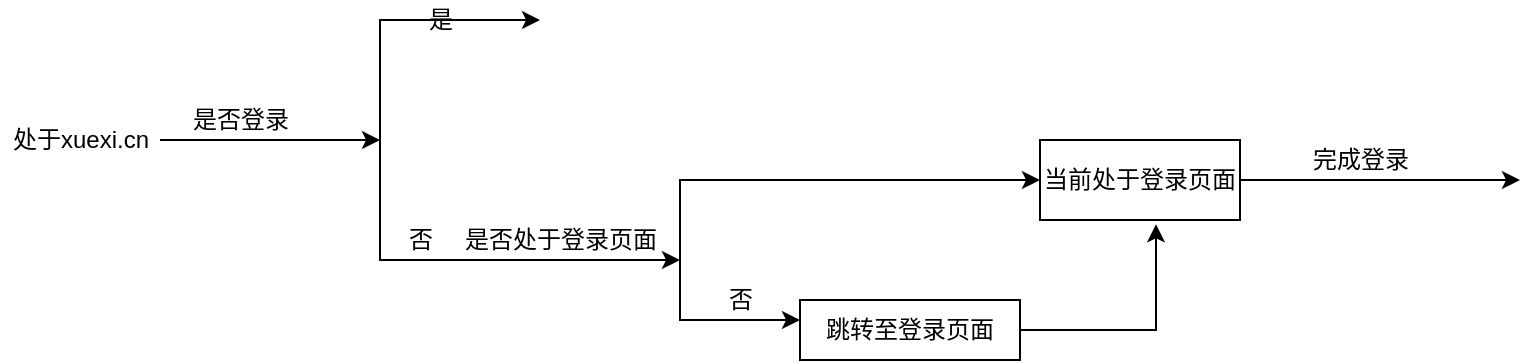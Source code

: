 <mxfile version="16.5.1" type="device"><diagram id="jxQ6HRnQVKqcHE_pZpXb" name="第 1 页"><mxGraphModel dx="1422" dy="875" grid="1" gridSize="10" guides="1" tooltips="1" connect="1" arrows="1" fold="1" page="1" pageScale="1" pageWidth="1169" pageHeight="827" math="0" shadow="0"><root><mxCell id="0"/><mxCell id="1" parent="0"/><mxCell id="TlP6mSzAFsth-4VLSDzt-8" style="edgeStyle=orthogonalEdgeStyle;rounded=0;orthogonalLoop=1;jettySize=auto;html=1;" parent="1" source="TlP6mSzAFsth-4VLSDzt-7" edge="1"><mxGeometry relative="1" as="geometry"><mxPoint x="240" y="350" as="targetPoint"/></mxGeometry></mxCell><mxCell id="TlP6mSzAFsth-4VLSDzt-7" value="处于xuexi.cn&lt;br&gt;" style="text;html=1;align=center;verticalAlign=middle;resizable=0;points=[];autosize=1;strokeColor=none;fillColor=none;" parent="1" vertex="1"><mxGeometry x="50" y="340" width="80" height="20" as="geometry"/></mxCell><mxCell id="TlP6mSzAFsth-4VLSDzt-9" value="是否登录" style="text;html=1;align=center;verticalAlign=middle;resizable=0;points=[];autosize=1;strokeColor=none;fillColor=none;" parent="1" vertex="1"><mxGeometry x="140" y="330" width="60" height="20" as="geometry"/></mxCell><mxCell id="TlP6mSzAFsth-4VLSDzt-10" value="" style="endArrow=classic;startArrow=classic;html=1;rounded=0;" parent="1" edge="1"><mxGeometry width="50" height="50" relative="1" as="geometry"><mxPoint x="390" y="410" as="sourcePoint"/><mxPoint x="320" y="290" as="targetPoint"/><Array as="points"><mxPoint x="240" y="410"/><mxPoint x="240" y="360"/><mxPoint x="240" y="290"/></Array></mxGeometry></mxCell><mxCell id="TlP6mSzAFsth-4VLSDzt-11" value="否" style="text;html=1;align=center;verticalAlign=middle;resizable=0;points=[];autosize=1;strokeColor=none;fillColor=none;" parent="1" vertex="1"><mxGeometry x="245" y="390" width="30" height="20" as="geometry"/></mxCell><mxCell id="TlP6mSzAFsth-4VLSDzt-12" value="是" style="text;html=1;align=center;verticalAlign=middle;resizable=0;points=[];autosize=1;strokeColor=none;fillColor=none;" parent="1" vertex="1"><mxGeometry x="255" y="280" width="30" height="20" as="geometry"/></mxCell><mxCell id="TlP6mSzAFsth-4VLSDzt-13" value="" style="endArrow=classic;startArrow=classic;html=1;rounded=0;" parent="1" edge="1"><mxGeometry width="50" height="50" relative="1" as="geometry"><mxPoint x="450" y="440" as="sourcePoint"/><mxPoint x="570" y="370" as="targetPoint"/><Array as="points"><mxPoint x="390" y="440"/><mxPoint x="390" y="400"/><mxPoint x="390" y="370"/></Array></mxGeometry></mxCell><mxCell id="TlP6mSzAFsth-4VLSDzt-14" value="是否处于登录页面" style="text;html=1;align=center;verticalAlign=middle;resizable=0;points=[];autosize=1;strokeColor=none;fillColor=none;" parent="1" vertex="1"><mxGeometry x="275" y="390" width="110" height="20" as="geometry"/></mxCell><mxCell id="TlP6mSzAFsth-4VLSDzt-15" value="否" style="text;html=1;align=center;verticalAlign=middle;resizable=0;points=[];autosize=1;strokeColor=none;fillColor=none;" parent="1" vertex="1"><mxGeometry x="405" y="420" width="30" height="20" as="geometry"/></mxCell><mxCell id="TlP6mSzAFsth-4VLSDzt-21" style="edgeStyle=orthogonalEdgeStyle;rounded=0;orthogonalLoop=1;jettySize=auto;html=1;exitX=1;exitY=0.5;exitDx=0;exitDy=0;" parent="1" source="TlP6mSzAFsth-4VLSDzt-18" edge="1"><mxGeometry relative="1" as="geometry"><mxPoint x="810" y="370" as="targetPoint"/></mxGeometry></mxCell><mxCell id="TlP6mSzAFsth-4VLSDzt-18" value="当前处于登录页面" style="whiteSpace=wrap;html=1;" parent="1" vertex="1"><mxGeometry x="570" y="350" width="100" height="40" as="geometry"/></mxCell><mxCell id="TlP6mSzAFsth-4VLSDzt-20" style="edgeStyle=orthogonalEdgeStyle;rounded=0;orthogonalLoop=1;jettySize=auto;html=1;exitX=1;exitY=0.5;exitDx=0;exitDy=0;entryX=0.58;entryY=1.054;entryDx=0;entryDy=0;entryPerimeter=0;" parent="1" source="TlP6mSzAFsth-4VLSDzt-19" target="TlP6mSzAFsth-4VLSDzt-18" edge="1"><mxGeometry relative="1" as="geometry"/></mxCell><mxCell id="TlP6mSzAFsth-4VLSDzt-19" value="跳转至登录页面" style="whiteSpace=wrap;html=1;" parent="1" vertex="1"><mxGeometry x="450" y="430" width="110" height="30" as="geometry"/></mxCell><mxCell id="TlP6mSzAFsth-4VLSDzt-22" value="完成登录" style="text;html=1;align=center;verticalAlign=middle;resizable=0;points=[];autosize=1;strokeColor=none;fillColor=none;" parent="1" vertex="1"><mxGeometry x="700" y="350" width="60" height="20" as="geometry"/></mxCell></root></mxGraphModel></diagram></mxfile>